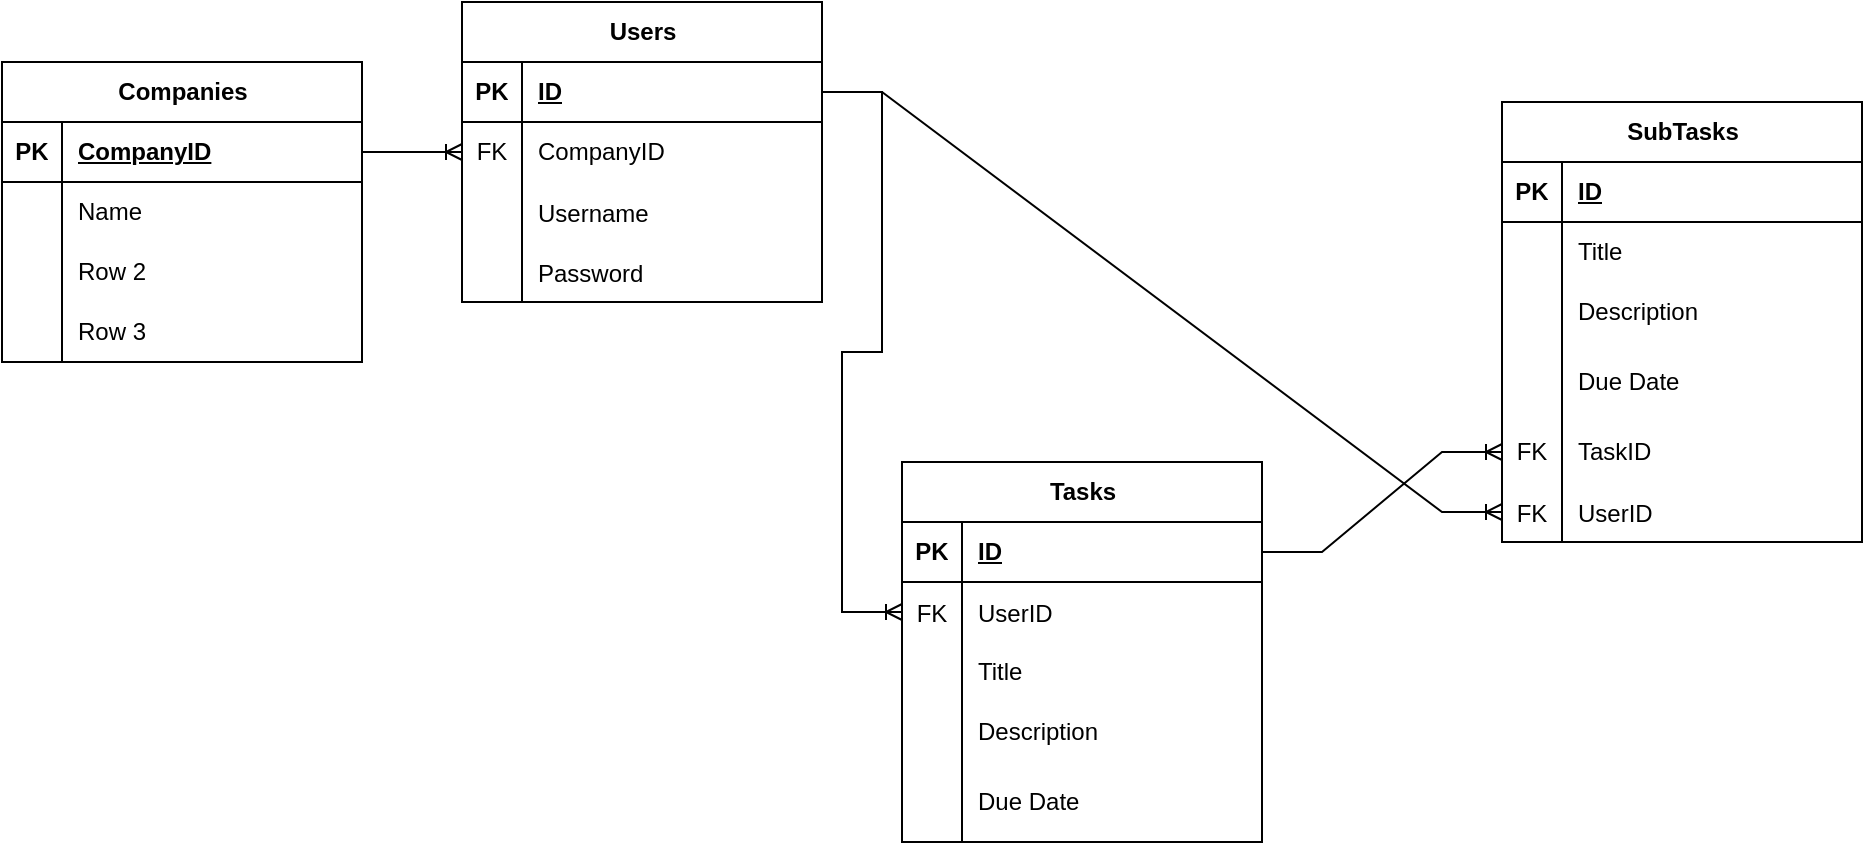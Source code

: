 <mxfile version="20.5.3" type="embed"><diagram id="R2lEEEUBdFMjLlhIrx00" name="Page-1"><mxGraphModel dx="900" dy="772" grid="1" gridSize="10" guides="1" tooltips="1" connect="1" arrows="1" fold="1" page="1" pageScale="1" pageWidth="850" pageHeight="1100" math="0" shadow="0" extFonts="Permanent Marker^https://fonts.googleapis.com/css?family=Permanent+Marker"><root><mxCell id="0"/><mxCell id="1" parent="0"/><mxCell id="Yqv9qA39vwwbtGZrSs6l-3" value="Users" style="shape=table;startSize=30;container=1;collapsible=1;childLayout=tableLayout;fixedRows=1;rowLines=0;fontStyle=1;align=center;resizeLast=1;html=1;" parent="1" vertex="1"><mxGeometry x="260" y="50" width="180" height="150" as="geometry"/></mxCell><mxCell id="Yqv9qA39vwwbtGZrSs6l-4" value="" style="shape=tableRow;horizontal=0;startSize=0;swimlaneHead=0;swimlaneBody=0;fillColor=none;collapsible=0;dropTarget=0;points=[[0,0.5],[1,0.5]];portConstraint=eastwest;top=0;left=0;right=0;bottom=1;" parent="Yqv9qA39vwwbtGZrSs6l-3" vertex="1"><mxGeometry y="30" width="180" height="30" as="geometry"/></mxCell><mxCell id="Yqv9qA39vwwbtGZrSs6l-5" value="PK" style="shape=partialRectangle;connectable=0;fillColor=none;top=0;left=0;bottom=0;right=0;fontStyle=1;overflow=hidden;whiteSpace=wrap;html=1;" parent="Yqv9qA39vwwbtGZrSs6l-4" vertex="1"><mxGeometry width="30" height="30" as="geometry"><mxRectangle width="30" height="30" as="alternateBounds"/></mxGeometry></mxCell><mxCell id="Yqv9qA39vwwbtGZrSs6l-6" value="ID" style="shape=partialRectangle;connectable=0;fillColor=none;top=0;left=0;bottom=0;right=0;align=left;spacingLeft=6;fontStyle=5;overflow=hidden;whiteSpace=wrap;html=1;" parent="Yqv9qA39vwwbtGZrSs6l-4" vertex="1"><mxGeometry x="30" width="150" height="30" as="geometry"><mxRectangle width="150" height="30" as="alternateBounds"/></mxGeometry></mxCell><mxCell id="Yqv9qA39vwwbtGZrSs6l-108" value="" style="shape=tableRow;horizontal=0;startSize=0;swimlaneHead=0;swimlaneBody=0;fillColor=none;collapsible=0;dropTarget=0;points=[[0,0.5],[1,0.5]];portConstraint=eastwest;top=0;left=0;right=0;bottom=0;" parent="Yqv9qA39vwwbtGZrSs6l-3" vertex="1"><mxGeometry y="60" width="180" height="30" as="geometry"/></mxCell><mxCell id="Yqv9qA39vwwbtGZrSs6l-109" value="FK" style="shape=partialRectangle;connectable=0;fillColor=none;top=0;left=0;bottom=0;right=0;fontStyle=0;overflow=hidden;whiteSpace=wrap;html=1;" parent="Yqv9qA39vwwbtGZrSs6l-108" vertex="1"><mxGeometry width="30" height="30" as="geometry"><mxRectangle width="30" height="30" as="alternateBounds"/></mxGeometry></mxCell><mxCell id="Yqv9qA39vwwbtGZrSs6l-110" value="CompanyID" style="shape=partialRectangle;connectable=0;fillColor=none;top=0;left=0;bottom=0;right=0;align=left;spacingLeft=6;fontStyle=0;overflow=hidden;whiteSpace=wrap;html=1;" parent="Yqv9qA39vwwbtGZrSs6l-108" vertex="1"><mxGeometry x="30" width="150" height="30" as="geometry"><mxRectangle width="150" height="30" as="alternateBounds"/></mxGeometry></mxCell><mxCell id="Yqv9qA39vwwbtGZrSs6l-112" value="" style="shape=tableRow;horizontal=0;startSize=0;swimlaneHead=0;swimlaneBody=0;fillColor=none;collapsible=0;dropTarget=0;points=[[0,0.5],[1,0.5]];portConstraint=eastwest;top=0;left=0;right=0;bottom=0;" parent="Yqv9qA39vwwbtGZrSs6l-3" vertex="1"><mxGeometry y="90" width="180" height="30" as="geometry"/></mxCell><mxCell id="Yqv9qA39vwwbtGZrSs6l-113" value="" style="shape=partialRectangle;connectable=0;fillColor=none;top=0;left=0;bottom=0;right=0;editable=1;overflow=hidden;" parent="Yqv9qA39vwwbtGZrSs6l-112" vertex="1"><mxGeometry width="30" height="30" as="geometry"><mxRectangle width="30" height="30" as="alternateBounds"/></mxGeometry></mxCell><mxCell id="Yqv9qA39vwwbtGZrSs6l-114" value="Username" style="shape=partialRectangle;connectable=0;fillColor=none;top=0;left=0;bottom=0;right=0;align=left;spacingLeft=6;overflow=hidden;" parent="Yqv9qA39vwwbtGZrSs6l-112" vertex="1"><mxGeometry x="30" width="150" height="30" as="geometry"><mxRectangle width="150" height="30" as="alternateBounds"/></mxGeometry></mxCell><mxCell id="Yqv9qA39vwwbtGZrSs6l-115" value="" style="shape=tableRow;horizontal=0;startSize=0;swimlaneHead=0;swimlaneBody=0;fillColor=none;collapsible=0;dropTarget=0;points=[[0,0.5],[1,0.5]];portConstraint=eastwest;top=0;left=0;right=0;bottom=0;" parent="Yqv9qA39vwwbtGZrSs6l-3" vertex="1"><mxGeometry y="120" width="180" height="30" as="geometry"/></mxCell><mxCell id="Yqv9qA39vwwbtGZrSs6l-116" value="" style="shape=partialRectangle;connectable=0;fillColor=none;top=0;left=0;bottom=0;right=0;editable=1;overflow=hidden;" parent="Yqv9qA39vwwbtGZrSs6l-115" vertex="1"><mxGeometry width="30" height="30" as="geometry"><mxRectangle width="30" height="30" as="alternateBounds"/></mxGeometry></mxCell><mxCell id="Yqv9qA39vwwbtGZrSs6l-117" value="Password" style="shape=partialRectangle;connectable=0;fillColor=none;top=0;left=0;bottom=0;right=0;align=left;spacingLeft=6;overflow=hidden;" parent="Yqv9qA39vwwbtGZrSs6l-115" vertex="1"><mxGeometry x="30" width="150" height="30" as="geometry"><mxRectangle width="150" height="30" as="alternateBounds"/></mxGeometry></mxCell><mxCell id="Yqv9qA39vwwbtGZrSs6l-16" value="Tasks" style="shape=table;startSize=30;container=1;collapsible=1;childLayout=tableLayout;fixedRows=1;rowLines=0;fontStyle=1;align=center;resizeLast=1;html=1;" parent="1" vertex="1"><mxGeometry x="480" y="280" width="180" height="190" as="geometry"/></mxCell><mxCell id="Yqv9qA39vwwbtGZrSs6l-17" value="" style="shape=tableRow;horizontal=0;startSize=0;swimlaneHead=0;swimlaneBody=0;fillColor=none;collapsible=0;dropTarget=0;points=[[0,0.5],[1,0.5]];portConstraint=eastwest;top=0;left=0;right=0;bottom=1;" parent="Yqv9qA39vwwbtGZrSs6l-16" vertex="1"><mxGeometry y="30" width="180" height="30" as="geometry"/></mxCell><mxCell id="Yqv9qA39vwwbtGZrSs6l-18" value="PK" style="shape=partialRectangle;connectable=0;fillColor=none;top=0;left=0;bottom=0;right=0;fontStyle=1;overflow=hidden;whiteSpace=wrap;html=1;" parent="Yqv9qA39vwwbtGZrSs6l-17" vertex="1"><mxGeometry width="30" height="30" as="geometry"><mxRectangle width="30" height="30" as="alternateBounds"/></mxGeometry></mxCell><mxCell id="Yqv9qA39vwwbtGZrSs6l-19" value="ID" style="shape=partialRectangle;connectable=0;fillColor=none;top=0;left=0;bottom=0;right=0;align=left;spacingLeft=6;fontStyle=5;overflow=hidden;whiteSpace=wrap;html=1;" parent="Yqv9qA39vwwbtGZrSs6l-17" vertex="1"><mxGeometry x="30" width="150" height="30" as="geometry"><mxRectangle width="150" height="30" as="alternateBounds"/></mxGeometry></mxCell><mxCell id="Yqv9qA39vwwbtGZrSs6l-98" value="" style="shape=tableRow;horizontal=0;startSize=0;swimlaneHead=0;swimlaneBody=0;fillColor=none;collapsible=0;dropTarget=0;points=[[0,0.5],[1,0.5]];portConstraint=eastwest;top=0;left=0;right=0;bottom=0;" parent="Yqv9qA39vwwbtGZrSs6l-16" vertex="1"><mxGeometry y="60" width="180" height="30" as="geometry"/></mxCell><mxCell id="Yqv9qA39vwwbtGZrSs6l-99" value="FK" style="shape=partialRectangle;connectable=0;fillColor=none;top=0;left=0;bottom=0;right=0;editable=1;overflow=hidden;" parent="Yqv9qA39vwwbtGZrSs6l-98" vertex="1"><mxGeometry width="30" height="30" as="geometry"><mxRectangle width="30" height="30" as="alternateBounds"/></mxGeometry></mxCell><mxCell id="Yqv9qA39vwwbtGZrSs6l-100" value="UserID" style="shape=partialRectangle;connectable=0;fillColor=none;top=0;left=0;bottom=0;right=0;align=left;spacingLeft=6;overflow=hidden;" parent="Yqv9qA39vwwbtGZrSs6l-98" vertex="1"><mxGeometry x="30" width="150" height="30" as="geometry"><mxRectangle width="150" height="30" as="alternateBounds"/></mxGeometry></mxCell><mxCell id="Yqv9qA39vwwbtGZrSs6l-20" value="" style="shape=tableRow;horizontal=0;startSize=0;swimlaneHead=0;swimlaneBody=0;fillColor=none;collapsible=0;dropTarget=0;points=[[0,0.5],[1,0.5]];portConstraint=eastwest;top=0;left=0;right=0;bottom=0;" parent="Yqv9qA39vwwbtGZrSs6l-16" vertex="1"><mxGeometry y="90" width="180" height="30" as="geometry"/></mxCell><mxCell id="Yqv9qA39vwwbtGZrSs6l-21" value="" style="shape=partialRectangle;connectable=0;fillColor=none;top=0;left=0;bottom=0;right=0;editable=1;overflow=hidden;whiteSpace=wrap;html=1;" parent="Yqv9qA39vwwbtGZrSs6l-20" vertex="1"><mxGeometry width="30" height="30" as="geometry"><mxRectangle width="30" height="30" as="alternateBounds"/></mxGeometry></mxCell><mxCell id="Yqv9qA39vwwbtGZrSs6l-22" value="Title" style="shape=partialRectangle;connectable=0;fillColor=none;top=0;left=0;bottom=0;right=0;align=left;spacingLeft=6;overflow=hidden;whiteSpace=wrap;html=1;" parent="Yqv9qA39vwwbtGZrSs6l-20" vertex="1"><mxGeometry x="30" width="150" height="30" as="geometry"><mxRectangle width="150" height="30" as="alternateBounds"/></mxGeometry></mxCell><mxCell id="Yqv9qA39vwwbtGZrSs6l-23" value="" style="shape=tableRow;horizontal=0;startSize=0;swimlaneHead=0;swimlaneBody=0;fillColor=none;collapsible=0;dropTarget=0;points=[[0,0.5],[1,0.5]];portConstraint=eastwest;top=0;left=0;right=0;bottom=0;" parent="Yqv9qA39vwwbtGZrSs6l-16" vertex="1"><mxGeometry y="120" width="180" height="30" as="geometry"/></mxCell><mxCell id="Yqv9qA39vwwbtGZrSs6l-24" value="" style="shape=partialRectangle;connectable=0;fillColor=none;top=0;left=0;bottom=0;right=0;editable=1;overflow=hidden;whiteSpace=wrap;html=1;" parent="Yqv9qA39vwwbtGZrSs6l-23" vertex="1"><mxGeometry width="30" height="30" as="geometry"><mxRectangle width="30" height="30" as="alternateBounds"/></mxGeometry></mxCell><mxCell id="Yqv9qA39vwwbtGZrSs6l-25" value="Description" style="shape=partialRectangle;connectable=0;fillColor=none;top=0;left=0;bottom=0;right=0;align=left;spacingLeft=6;overflow=hidden;whiteSpace=wrap;html=1;" parent="Yqv9qA39vwwbtGZrSs6l-23" vertex="1"><mxGeometry x="30" width="150" height="30" as="geometry"><mxRectangle width="150" height="30" as="alternateBounds"/></mxGeometry></mxCell><mxCell id="Yqv9qA39vwwbtGZrSs6l-26" value="" style="shape=tableRow;horizontal=0;startSize=0;swimlaneHead=0;swimlaneBody=0;fillColor=none;collapsible=0;dropTarget=0;points=[[0,0.5],[1,0.5]];portConstraint=eastwest;top=0;left=0;right=0;bottom=0;" parent="Yqv9qA39vwwbtGZrSs6l-16" vertex="1"><mxGeometry y="150" width="180" height="40" as="geometry"/></mxCell><mxCell id="Yqv9qA39vwwbtGZrSs6l-27" value="" style="shape=partialRectangle;connectable=0;fillColor=none;top=0;left=0;bottom=0;right=0;editable=1;overflow=hidden;whiteSpace=wrap;html=1;" parent="Yqv9qA39vwwbtGZrSs6l-26" vertex="1"><mxGeometry width="30" height="40" as="geometry"><mxRectangle width="30" height="40" as="alternateBounds"/></mxGeometry></mxCell><mxCell id="Yqv9qA39vwwbtGZrSs6l-28" value="Due Date" style="shape=partialRectangle;connectable=0;fillColor=none;top=0;left=0;bottom=0;right=0;align=left;spacingLeft=6;overflow=hidden;whiteSpace=wrap;html=1;" parent="Yqv9qA39vwwbtGZrSs6l-26" vertex="1"><mxGeometry x="30" width="150" height="40" as="geometry"><mxRectangle width="150" height="40" as="alternateBounds"/></mxGeometry></mxCell><mxCell id="Yqv9qA39vwwbtGZrSs6l-38" value="SubTasks" style="shape=table;startSize=30;container=1;collapsible=1;childLayout=tableLayout;fixedRows=1;rowLines=0;fontStyle=1;align=center;resizeLast=1;html=1;" parent="1" vertex="1"><mxGeometry x="780" y="100" width="180" height="220" as="geometry"/></mxCell><mxCell id="Yqv9qA39vwwbtGZrSs6l-39" value="" style="shape=tableRow;horizontal=0;startSize=0;swimlaneHead=0;swimlaneBody=0;fillColor=none;collapsible=0;dropTarget=0;points=[[0,0.5],[1,0.5]];portConstraint=eastwest;top=0;left=0;right=0;bottom=1;" parent="Yqv9qA39vwwbtGZrSs6l-38" vertex="1"><mxGeometry y="30" width="180" height="30" as="geometry"/></mxCell><mxCell id="Yqv9qA39vwwbtGZrSs6l-40" value="PK" style="shape=partialRectangle;connectable=0;fillColor=none;top=0;left=0;bottom=0;right=0;fontStyle=1;overflow=hidden;whiteSpace=wrap;html=1;" parent="Yqv9qA39vwwbtGZrSs6l-39" vertex="1"><mxGeometry width="30" height="30" as="geometry"><mxRectangle width="30" height="30" as="alternateBounds"/></mxGeometry></mxCell><mxCell id="Yqv9qA39vwwbtGZrSs6l-41" value="ID" style="shape=partialRectangle;connectable=0;fillColor=none;top=0;left=0;bottom=0;right=0;align=left;spacingLeft=6;fontStyle=5;overflow=hidden;whiteSpace=wrap;html=1;" parent="Yqv9qA39vwwbtGZrSs6l-39" vertex="1"><mxGeometry x="30" width="150" height="30" as="geometry"><mxRectangle width="150" height="30" as="alternateBounds"/></mxGeometry></mxCell><mxCell id="Yqv9qA39vwwbtGZrSs6l-42" value="" style="shape=tableRow;horizontal=0;startSize=0;swimlaneHead=0;swimlaneBody=0;fillColor=none;collapsible=0;dropTarget=0;points=[[0,0.5],[1,0.5]];portConstraint=eastwest;top=0;left=0;right=0;bottom=0;" parent="Yqv9qA39vwwbtGZrSs6l-38" vertex="1"><mxGeometry y="60" width="180" height="30" as="geometry"/></mxCell><mxCell id="Yqv9qA39vwwbtGZrSs6l-43" value="" style="shape=partialRectangle;connectable=0;fillColor=none;top=0;left=0;bottom=0;right=0;editable=1;overflow=hidden;whiteSpace=wrap;html=1;" parent="Yqv9qA39vwwbtGZrSs6l-42" vertex="1"><mxGeometry width="30" height="30" as="geometry"><mxRectangle width="30" height="30" as="alternateBounds"/></mxGeometry></mxCell><mxCell id="Yqv9qA39vwwbtGZrSs6l-44" value="Title" style="shape=partialRectangle;connectable=0;fillColor=none;top=0;left=0;bottom=0;right=0;align=left;spacingLeft=6;overflow=hidden;whiteSpace=wrap;html=1;" parent="Yqv9qA39vwwbtGZrSs6l-42" vertex="1"><mxGeometry x="30" width="150" height="30" as="geometry"><mxRectangle width="150" height="30" as="alternateBounds"/></mxGeometry></mxCell><mxCell id="Yqv9qA39vwwbtGZrSs6l-45" value="" style="shape=tableRow;horizontal=0;startSize=0;swimlaneHead=0;swimlaneBody=0;fillColor=none;collapsible=0;dropTarget=0;points=[[0,0.5],[1,0.5]];portConstraint=eastwest;top=0;left=0;right=0;bottom=0;" parent="Yqv9qA39vwwbtGZrSs6l-38" vertex="1"><mxGeometry y="90" width="180" height="30" as="geometry"/></mxCell><mxCell id="Yqv9qA39vwwbtGZrSs6l-46" value="" style="shape=partialRectangle;connectable=0;fillColor=none;top=0;left=0;bottom=0;right=0;editable=1;overflow=hidden;whiteSpace=wrap;html=1;" parent="Yqv9qA39vwwbtGZrSs6l-45" vertex="1"><mxGeometry width="30" height="30" as="geometry"><mxRectangle width="30" height="30" as="alternateBounds"/></mxGeometry></mxCell><mxCell id="Yqv9qA39vwwbtGZrSs6l-47" value="Description" style="shape=partialRectangle;connectable=0;fillColor=none;top=0;left=0;bottom=0;right=0;align=left;spacingLeft=6;overflow=hidden;whiteSpace=wrap;html=1;" parent="Yqv9qA39vwwbtGZrSs6l-45" vertex="1"><mxGeometry x="30" width="150" height="30" as="geometry"><mxRectangle width="150" height="30" as="alternateBounds"/></mxGeometry></mxCell><mxCell id="Yqv9qA39vwwbtGZrSs6l-48" value="" style="shape=tableRow;horizontal=0;startSize=0;swimlaneHead=0;swimlaneBody=0;fillColor=none;collapsible=0;dropTarget=0;points=[[0,0.5],[1,0.5]];portConstraint=eastwest;top=0;left=0;right=0;bottom=0;" parent="Yqv9qA39vwwbtGZrSs6l-38" vertex="1"><mxGeometry y="120" width="180" height="40" as="geometry"/></mxCell><mxCell id="Yqv9qA39vwwbtGZrSs6l-49" value="" style="shape=partialRectangle;connectable=0;fillColor=none;top=0;left=0;bottom=0;right=0;editable=1;overflow=hidden;whiteSpace=wrap;html=1;" parent="Yqv9qA39vwwbtGZrSs6l-48" vertex="1"><mxGeometry width="30" height="40" as="geometry"><mxRectangle width="30" height="40" as="alternateBounds"/></mxGeometry></mxCell><mxCell id="Yqv9qA39vwwbtGZrSs6l-50" value="Due Date" style="shape=partialRectangle;connectable=0;fillColor=none;top=0;left=0;bottom=0;right=0;align=left;spacingLeft=6;overflow=hidden;whiteSpace=wrap;html=1;" parent="Yqv9qA39vwwbtGZrSs6l-48" vertex="1"><mxGeometry x="30" width="150" height="40" as="geometry"><mxRectangle width="150" height="40" as="alternateBounds"/></mxGeometry></mxCell><mxCell id="Yqv9qA39vwwbtGZrSs6l-101" value="" style="shape=tableRow;horizontal=0;startSize=0;swimlaneHead=0;swimlaneBody=0;fillColor=none;collapsible=0;dropTarget=0;points=[[0,0.5],[1,0.5]];portConstraint=eastwest;top=0;left=0;right=0;bottom=0;" parent="Yqv9qA39vwwbtGZrSs6l-38" vertex="1"><mxGeometry y="160" width="180" height="30" as="geometry"/></mxCell><mxCell id="Yqv9qA39vwwbtGZrSs6l-102" value="FK" style="shape=partialRectangle;connectable=0;fillColor=none;top=0;left=0;bottom=0;right=0;fontStyle=0;overflow=hidden;whiteSpace=wrap;html=1;" parent="Yqv9qA39vwwbtGZrSs6l-101" vertex="1"><mxGeometry width="30" height="30" as="geometry"><mxRectangle width="30" height="30" as="alternateBounds"/></mxGeometry></mxCell><mxCell id="Yqv9qA39vwwbtGZrSs6l-103" value="TaskID" style="shape=partialRectangle;connectable=0;fillColor=none;top=0;left=0;bottom=0;right=0;align=left;spacingLeft=6;fontStyle=0;overflow=hidden;whiteSpace=wrap;html=1;" parent="Yqv9qA39vwwbtGZrSs6l-101" vertex="1"><mxGeometry x="30" width="150" height="30" as="geometry"><mxRectangle width="150" height="30" as="alternateBounds"/></mxGeometry></mxCell><mxCell id="3" value="" style="shape=tableRow;horizontal=0;startSize=0;swimlaneHead=0;swimlaneBody=0;fillColor=none;collapsible=0;dropTarget=0;points=[[0,0.5],[1,0.5]];portConstraint=eastwest;top=0;left=0;right=0;bottom=0;" vertex="1" parent="Yqv9qA39vwwbtGZrSs6l-38"><mxGeometry y="190" width="180" height="30" as="geometry"/></mxCell><mxCell id="4" value="FK" style="shape=partialRectangle;connectable=0;fillColor=none;top=0;left=0;bottom=0;right=0;fontStyle=0;overflow=hidden;" vertex="1" parent="3"><mxGeometry width="30" height="30" as="geometry"><mxRectangle width="30" height="30" as="alternateBounds"/></mxGeometry></mxCell><mxCell id="5" value="UserID" style="shape=partialRectangle;connectable=0;fillColor=none;top=0;left=0;bottom=0;right=0;align=left;spacingLeft=6;fontStyle=0;overflow=hidden;" vertex="1" parent="3"><mxGeometry x="30" width="150" height="30" as="geometry"><mxRectangle width="150" height="30" as="alternateBounds"/></mxGeometry></mxCell><mxCell id="Yqv9qA39vwwbtGZrSs6l-58" value="Companies" style="shape=table;startSize=30;container=1;collapsible=1;childLayout=tableLayout;fixedRows=1;rowLines=0;fontStyle=1;align=center;resizeLast=1;html=1;" parent="1" vertex="1"><mxGeometry x="30" y="80" width="180" height="150" as="geometry"/></mxCell><mxCell id="Yqv9qA39vwwbtGZrSs6l-59" value="" style="shape=tableRow;horizontal=0;startSize=0;swimlaneHead=0;swimlaneBody=0;fillColor=none;collapsible=0;dropTarget=0;points=[[0,0.5],[1,0.5]];portConstraint=eastwest;top=0;left=0;right=0;bottom=1;" parent="Yqv9qA39vwwbtGZrSs6l-58" vertex="1"><mxGeometry y="30" width="180" height="30" as="geometry"/></mxCell><mxCell id="Yqv9qA39vwwbtGZrSs6l-60" value="PK" style="shape=partialRectangle;connectable=0;fillColor=none;top=0;left=0;bottom=0;right=0;fontStyle=1;overflow=hidden;whiteSpace=wrap;html=1;" parent="Yqv9qA39vwwbtGZrSs6l-59" vertex="1"><mxGeometry width="30" height="30" as="geometry"><mxRectangle width="30" height="30" as="alternateBounds"/></mxGeometry></mxCell><mxCell id="Yqv9qA39vwwbtGZrSs6l-61" value="CompanyID" style="shape=partialRectangle;connectable=0;fillColor=none;top=0;left=0;bottom=0;right=0;align=left;spacingLeft=6;fontStyle=5;overflow=hidden;whiteSpace=wrap;html=1;" parent="Yqv9qA39vwwbtGZrSs6l-59" vertex="1"><mxGeometry x="30" width="150" height="30" as="geometry"><mxRectangle width="150" height="30" as="alternateBounds"/></mxGeometry></mxCell><mxCell id="Yqv9qA39vwwbtGZrSs6l-62" value="" style="shape=tableRow;horizontal=0;startSize=0;swimlaneHead=0;swimlaneBody=0;fillColor=none;collapsible=0;dropTarget=0;points=[[0,0.5],[1,0.5]];portConstraint=eastwest;top=0;left=0;right=0;bottom=0;" parent="Yqv9qA39vwwbtGZrSs6l-58" vertex="1"><mxGeometry y="60" width="180" height="30" as="geometry"/></mxCell><mxCell id="Yqv9qA39vwwbtGZrSs6l-63" value="" style="shape=partialRectangle;connectable=0;fillColor=none;top=0;left=0;bottom=0;right=0;editable=1;overflow=hidden;whiteSpace=wrap;html=1;" parent="Yqv9qA39vwwbtGZrSs6l-62" vertex="1"><mxGeometry width="30" height="30" as="geometry"><mxRectangle width="30" height="30" as="alternateBounds"/></mxGeometry></mxCell><mxCell id="Yqv9qA39vwwbtGZrSs6l-64" value="Name" style="shape=partialRectangle;connectable=0;fillColor=none;top=0;left=0;bottom=0;right=0;align=left;spacingLeft=6;overflow=hidden;whiteSpace=wrap;html=1;" parent="Yqv9qA39vwwbtGZrSs6l-62" vertex="1"><mxGeometry x="30" width="150" height="30" as="geometry"><mxRectangle width="150" height="30" as="alternateBounds"/></mxGeometry></mxCell><mxCell id="Yqv9qA39vwwbtGZrSs6l-65" value="" style="shape=tableRow;horizontal=0;startSize=0;swimlaneHead=0;swimlaneBody=0;fillColor=none;collapsible=0;dropTarget=0;points=[[0,0.5],[1,0.5]];portConstraint=eastwest;top=0;left=0;right=0;bottom=0;" parent="Yqv9qA39vwwbtGZrSs6l-58" vertex="1"><mxGeometry y="90" width="180" height="30" as="geometry"/></mxCell><mxCell id="Yqv9qA39vwwbtGZrSs6l-66" value="" style="shape=partialRectangle;connectable=0;fillColor=none;top=0;left=0;bottom=0;right=0;editable=1;overflow=hidden;whiteSpace=wrap;html=1;" parent="Yqv9qA39vwwbtGZrSs6l-65" vertex="1"><mxGeometry width="30" height="30" as="geometry"><mxRectangle width="30" height="30" as="alternateBounds"/></mxGeometry></mxCell><mxCell id="Yqv9qA39vwwbtGZrSs6l-67" value="Row 2" style="shape=partialRectangle;connectable=0;fillColor=none;top=0;left=0;bottom=0;right=0;align=left;spacingLeft=6;overflow=hidden;whiteSpace=wrap;html=1;" parent="Yqv9qA39vwwbtGZrSs6l-65" vertex="1"><mxGeometry x="30" width="150" height="30" as="geometry"><mxRectangle width="150" height="30" as="alternateBounds"/></mxGeometry></mxCell><mxCell id="Yqv9qA39vwwbtGZrSs6l-68" value="" style="shape=tableRow;horizontal=0;startSize=0;swimlaneHead=0;swimlaneBody=0;fillColor=none;collapsible=0;dropTarget=0;points=[[0,0.5],[1,0.5]];portConstraint=eastwest;top=0;left=0;right=0;bottom=0;" parent="Yqv9qA39vwwbtGZrSs6l-58" vertex="1"><mxGeometry y="120" width="180" height="30" as="geometry"/></mxCell><mxCell id="Yqv9qA39vwwbtGZrSs6l-69" value="" style="shape=partialRectangle;connectable=0;fillColor=none;top=0;left=0;bottom=0;right=0;editable=1;overflow=hidden;whiteSpace=wrap;html=1;" parent="Yqv9qA39vwwbtGZrSs6l-68" vertex="1"><mxGeometry width="30" height="30" as="geometry"><mxRectangle width="30" height="30" as="alternateBounds"/></mxGeometry></mxCell><mxCell id="Yqv9qA39vwwbtGZrSs6l-70" value="Row 3" style="shape=partialRectangle;connectable=0;fillColor=none;top=0;left=0;bottom=0;right=0;align=left;spacingLeft=6;overflow=hidden;whiteSpace=wrap;html=1;" parent="Yqv9qA39vwwbtGZrSs6l-68" vertex="1"><mxGeometry x="30" width="150" height="30" as="geometry"><mxRectangle width="150" height="30" as="alternateBounds"/></mxGeometry></mxCell><mxCell id="Yqv9qA39vwwbtGZrSs6l-95" value="" style="edgeStyle=entityRelationEdgeStyle;fontSize=12;html=1;endArrow=ERoneToMany;rounded=0;entryX=0;entryY=0.5;entryDx=0;entryDy=0;exitX=1;exitY=0.5;exitDx=0;exitDy=0;" parent="1" source="Yqv9qA39vwwbtGZrSs6l-4" target="Yqv9qA39vwwbtGZrSs6l-98" edge="1"><mxGeometry width="100" height="100" relative="1" as="geometry"><mxPoint x="340" y="300" as="sourcePoint"/><mxPoint x="400" y="115" as="targetPoint"/></mxGeometry></mxCell><mxCell id="Yqv9qA39vwwbtGZrSs6l-97" value="" style="edgeStyle=entityRelationEdgeStyle;fontSize=12;html=1;endArrow=ERoneToMany;rounded=0;exitX=1;exitY=0.5;exitDx=0;exitDy=0;entryX=0;entryY=0.5;entryDx=0;entryDy=0;" parent="1" source="Yqv9qA39vwwbtGZrSs6l-17" target="Yqv9qA39vwwbtGZrSs6l-101" edge="1"><mxGeometry width="100" height="100" relative="1" as="geometry"><mxPoint x="1010" y="210" as="sourcePoint"/><mxPoint x="1150" y="160" as="targetPoint"/></mxGeometry></mxCell><mxCell id="Yqv9qA39vwwbtGZrSs6l-118" value="" style="edgeStyle=elbowEdgeStyle;fontSize=12;html=1;endArrow=ERoneToMany;rounded=0;entryX=0;entryY=0.5;entryDx=0;entryDy=0;exitX=1;exitY=0.5;exitDx=0;exitDy=0;elbow=vertical;" parent="1" source="Yqv9qA39vwwbtGZrSs6l-59" target="Yqv9qA39vwwbtGZrSs6l-108" edge="1"><mxGeometry width="100" height="100" relative="1" as="geometry"><mxPoint x="370" y="410" as="sourcePoint"/><mxPoint x="470" y="310" as="targetPoint"/></mxGeometry></mxCell><mxCell id="6" value="" style="edgeStyle=entityRelationEdgeStyle;fontSize=12;html=1;endArrow=ERoneToMany;rounded=0;" edge="1" parent="1" source="Yqv9qA39vwwbtGZrSs6l-4" target="3"><mxGeometry width="100" height="100" relative="1" as="geometry"><mxPoint x="750" y="370" as="sourcePoint"/><mxPoint x="850" y="270" as="targetPoint"/></mxGeometry></mxCell></root></mxGraphModel></diagram></mxfile>